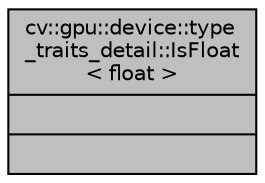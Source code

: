 digraph "cv::gpu::device::type_traits_detail::IsFloat&lt; float &gt;"
{
 // LATEX_PDF_SIZE
  edge [fontname="Helvetica",fontsize="10",labelfontname="Helvetica",labelfontsize="10"];
  node [fontname="Helvetica",fontsize="10",shape=record];
  Node1 [label="{cv::gpu::device::type\l_traits_detail::IsFloat\l\< float \>\n||}",height=0.2,width=0.4,color="black", fillcolor="grey75", style="filled", fontcolor="black",tooltip=" "];
}
